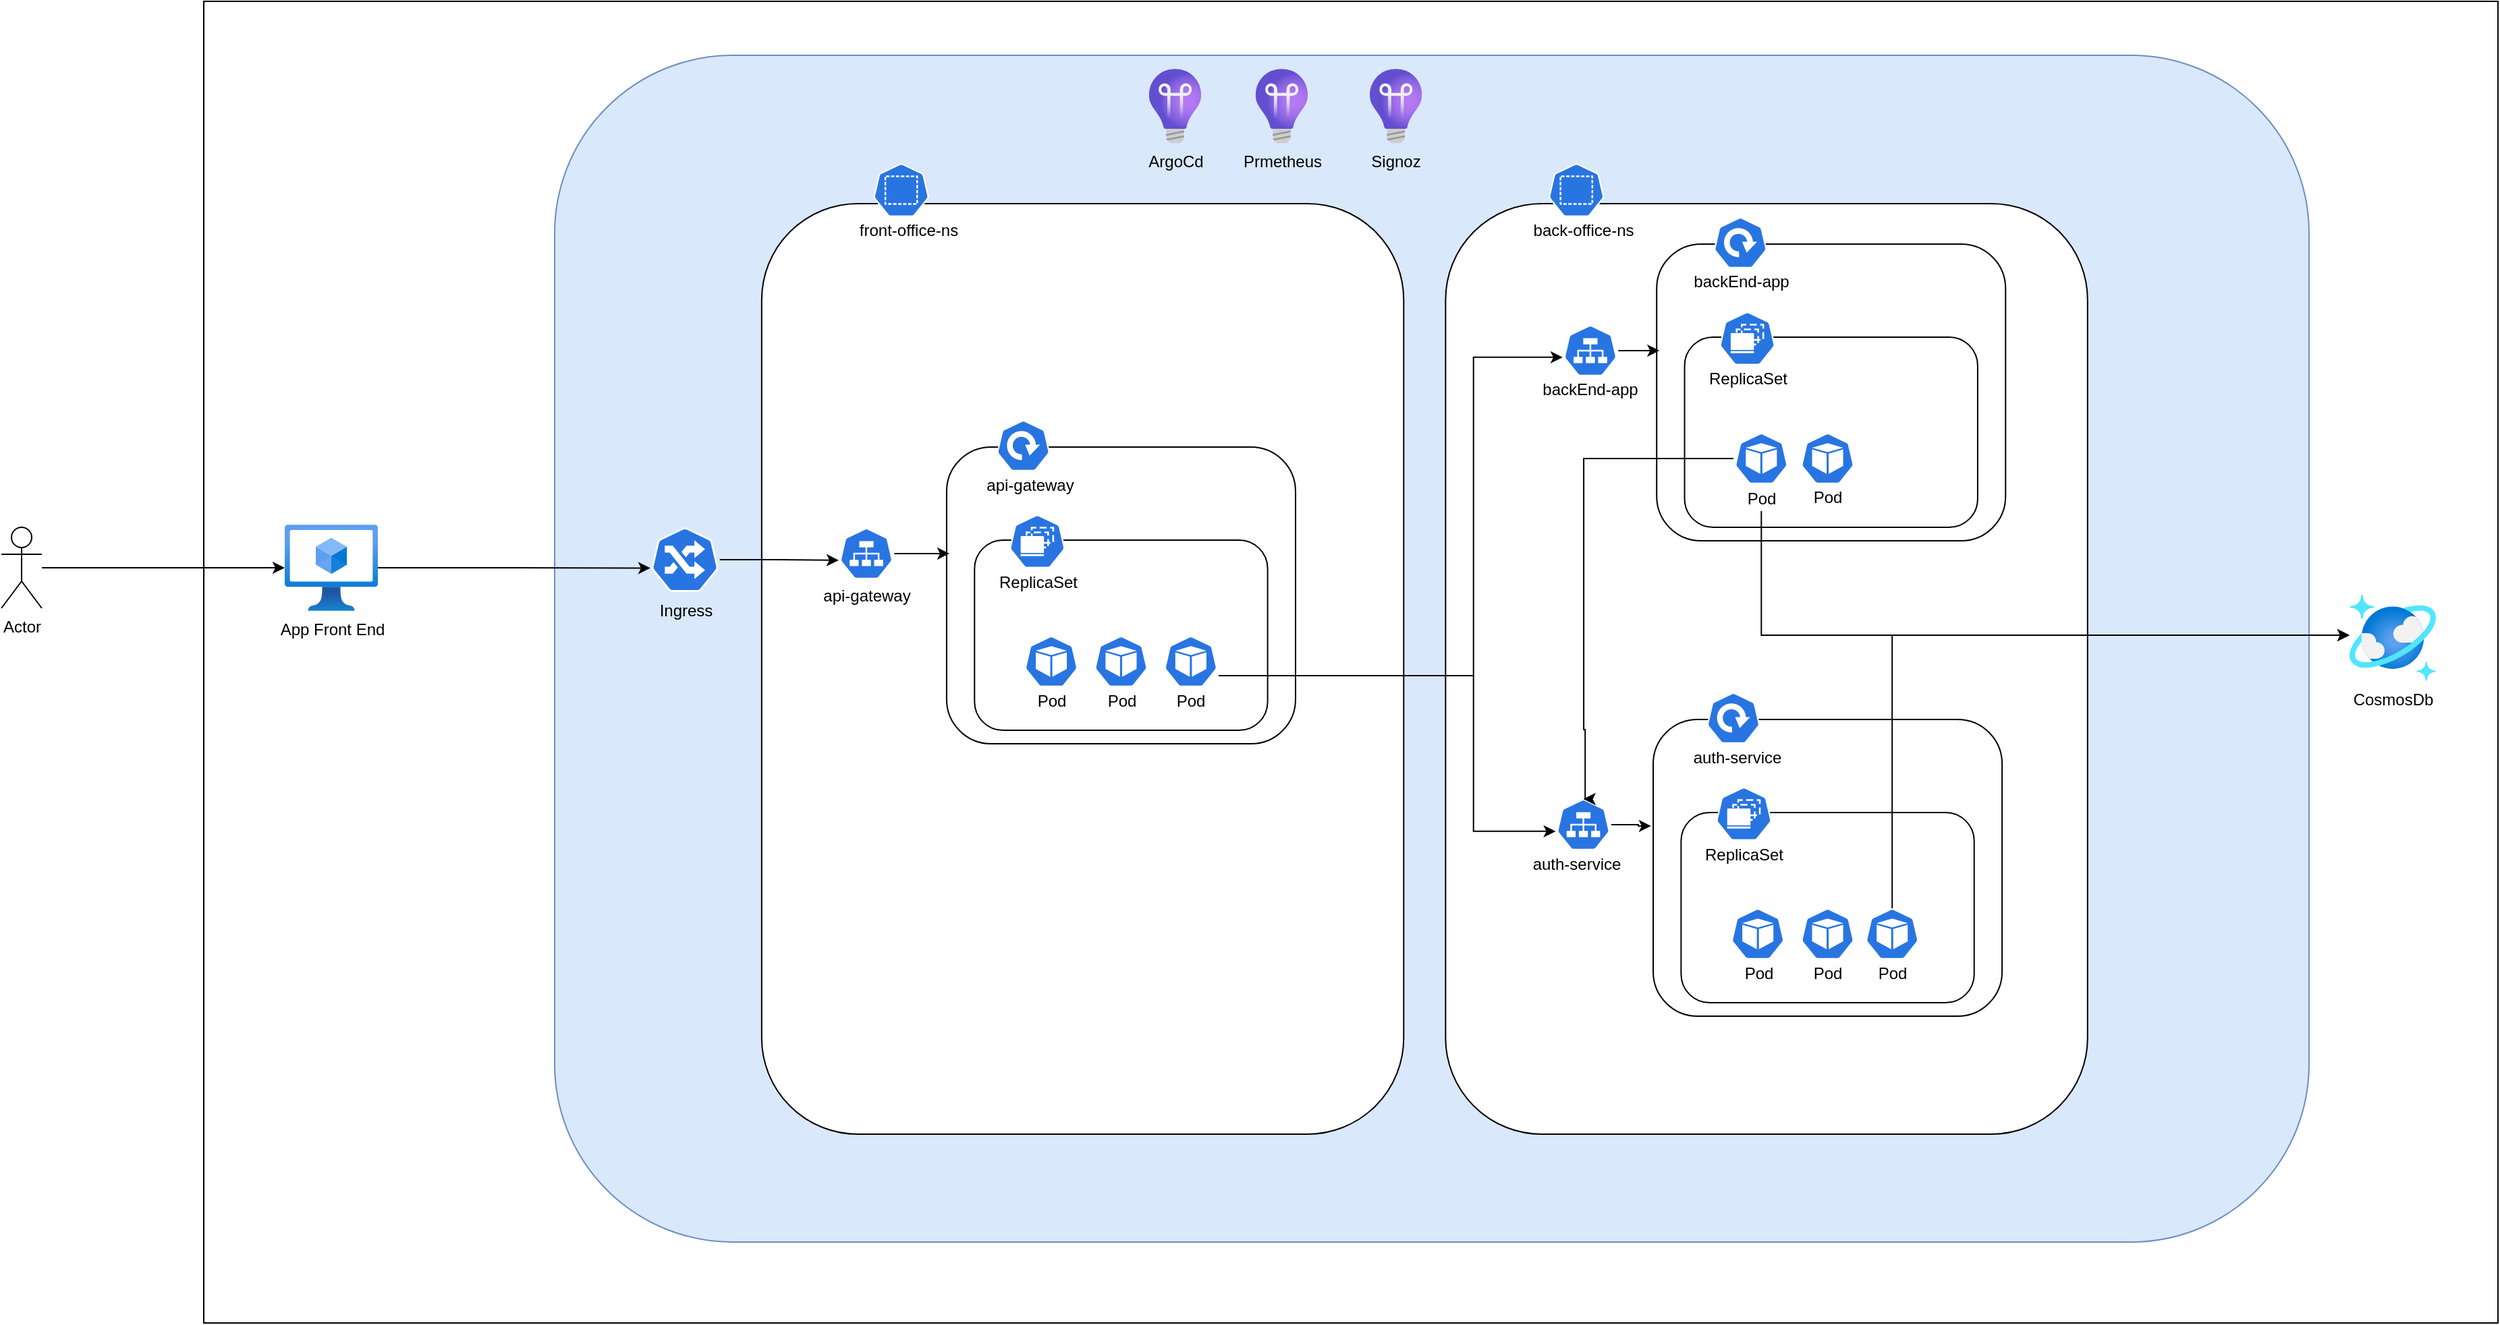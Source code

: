 <mxfile version="20.8.3" type="device"><diagram id="7euUS1w7VR5IB6_nVdwP" name="Page-1"><mxGraphModel dx="2927" dy="2267" grid="1" gridSize="10" guides="1" tooltips="1" connect="1" arrows="1" fold="1" page="1" pageScale="1" pageWidth="827" pageHeight="1169" math="0" shadow="0"><root><mxCell id="0"/><mxCell id="1" parent="0"/><mxCell id="bdNN36VkiPafKuO7l8wa-137" value="" style="rounded=0;whiteSpace=wrap;html=1;" vertex="1" parent="1"><mxGeometry x="-450" y="-200" width="1700" height="980" as="geometry"/></mxCell><mxCell id="bdNN36VkiPafKuO7l8wa-135" value="" style="group" vertex="1" connectable="0" parent="1"><mxGeometry x="-190" y="-160" width="1300" height="880" as="geometry"/></mxCell><mxCell id="bdNN36VkiPafKuO7l8wa-134" value="" style="rounded=1;whiteSpace=wrap;html=1;fillColor=#dae8fc;strokeColor=#6c8ebf;" vertex="1" parent="bdNN36VkiPafKuO7l8wa-135"><mxGeometry width="1300" height="880" as="geometry"/></mxCell><mxCell id="bdNN36VkiPafKuO7l8wa-13" value="" style="rounded=1;whiteSpace=wrap;html=1;" vertex="1" parent="bdNN36VkiPafKuO7l8wa-135"><mxGeometry x="153.419" y="110" width="475.726" height="690" as="geometry"/></mxCell><mxCell id="IVqRew9tFEnTftYsaTbY-22" value="" style="rounded=1;whiteSpace=wrap;html=1;" parent="bdNN36VkiPafKuO7l8wa-135" vertex="1"><mxGeometry x="660.171" y="110" width="475.726" height="690" as="geometry"/></mxCell><mxCell id="IVqRew9tFEnTftYsaTbY-7" value="" style="rounded=1;whiteSpace=wrap;html=1;" parent="bdNN36VkiPafKuO7l8wa-135" vertex="1"><mxGeometry x="816.592" y="140" width="258.547" height="220" as="geometry"/></mxCell><mxCell id="IVqRew9tFEnTftYsaTbY-4" value="" style="rounded=1;whiteSpace=wrap;html=1;" parent="bdNN36VkiPafKuO7l8wa-135" vertex="1"><mxGeometry x="837.276" y="209" width="217.179" height="141" as="geometry"/></mxCell><mxCell id="IVqRew9tFEnTftYsaTbY-1" value="" style="sketch=0;html=1;dashed=0;whitespace=wrap;fillColor=#2875E2;strokeColor=#ffffff;points=[[0.005,0.63,0],[0.1,0.2,0],[0.9,0.2,0],[0.5,0,0],[0.995,0.63,0],[0.72,0.99,0],[0.5,1,0],[0.28,0.99,0]];shape=mxgraph.kubernetes.icon;prIcon=pod" parent="bdNN36VkiPafKuO7l8wa-135" vertex="1"><mxGeometry x="873.472" y="280" width="41.368" height="38" as="geometry"/></mxCell><mxCell id="IVqRew9tFEnTftYsaTbY-5" value="" style="sketch=0;html=1;dashed=0;whitespace=wrap;fillColor=#2875E2;strokeColor=#ffffff;points=[[0.005,0.63,0],[0.1,0.2,0],[0.9,0.2,0],[0.5,0,0],[0.995,0.63,0],[0.72,0.99,0],[0.5,1,0],[0.28,0.99,0]];shape=mxgraph.kubernetes.icon;prIcon=ds" parent="bdNN36VkiPafKuO7l8wa-135" vertex="1"><mxGeometry x="863.13" y="190" width="41.368" height="40" as="geometry"/></mxCell><mxCell id="IVqRew9tFEnTftYsaTbY-6" value="" style="sketch=0;html=1;dashed=0;whitespace=wrap;fillColor=#2875E2;strokeColor=#ffffff;points=[[0.005,0.63,0],[0.1,0.2,0],[0.9,0.2,0],[0.5,0,0],[0.995,0.63,0],[0.72,0.99,0],[0.5,1,0],[0.28,0.99,0]];shape=mxgraph.kubernetes.icon;prIcon=deploy" parent="bdNN36VkiPafKuO7l8wa-135" vertex="1"><mxGeometry x="857.959" y="120" width="41.368" height="38" as="geometry"/></mxCell><mxCell id="IVqRew9tFEnTftYsaTbY-32" style="edgeStyle=orthogonalEdgeStyle;rounded=0;orthogonalLoop=1;jettySize=auto;html=1;entryX=0.008;entryY=0.359;entryDx=0;entryDy=0;entryPerimeter=0;fontSize=12;" parent="bdNN36VkiPafKuO7l8wa-135" source="IVqRew9tFEnTftYsaTbY-9" target="IVqRew9tFEnTftYsaTbY-7" edge="1"><mxGeometry relative="1" as="geometry"/></mxCell><mxCell id="IVqRew9tFEnTftYsaTbY-9" value="" style="sketch=0;html=1;dashed=0;whitespace=wrap;fillColor=#2875E2;strokeColor=#ffffff;points=[[0.005,0.63,0],[0.1,0.2,0],[0.9,0.2,0],[0.5,0,0],[0.995,0.63,0],[0.72,0.99,0],[0.5,1,0],[0.28,0.99,0]];shape=mxgraph.kubernetes.icon;prIcon=svc" parent="bdNN36VkiPafKuO7l8wa-135" vertex="1"><mxGeometry x="746.784" y="200" width="41.368" height="38" as="geometry"/></mxCell><mxCell id="IVqRew9tFEnTftYsaTbY-12" value="" style="rounded=1;whiteSpace=wrap;html=1;" parent="bdNN36VkiPafKuO7l8wa-135" vertex="1"><mxGeometry x="814.006" y="492.5" width="258.547" height="220" as="geometry"/></mxCell><mxCell id="IVqRew9tFEnTftYsaTbY-13" value="" style="rounded=1;whiteSpace=wrap;html=1;" parent="bdNN36VkiPafKuO7l8wa-135" vertex="1"><mxGeometry x="834.69" y="561.5" width="217.179" height="141" as="geometry"/></mxCell><mxCell id="IVqRew9tFEnTftYsaTbY-14" value="" style="sketch=0;html=1;dashed=0;whitespace=wrap;fillColor=#2875E2;strokeColor=#ffffff;points=[[0.005,0.63,0],[0.1,0.2,0],[0.9,0.2,0],[0.5,0,0],[0.995,0.63,0],[0.72,0.99,0],[0.5,1,0],[0.28,0.99,0]];shape=mxgraph.kubernetes.icon;prIcon=pod" parent="bdNN36VkiPafKuO7l8wa-135" vertex="1"><mxGeometry x="870.887" y="632.5" width="41.368" height="38" as="geometry"/></mxCell><mxCell id="IVqRew9tFEnTftYsaTbY-17" value="" style="sketch=0;html=1;dashed=0;whitespace=wrap;fillColor=#2875E2;strokeColor=#ffffff;points=[[0.005,0.63,0],[0.1,0.2,0],[0.9,0.2,0],[0.5,0,0],[0.995,0.63,0],[0.72,0.99,0],[0.5,1,0],[0.28,0.99,0]];shape=mxgraph.kubernetes.icon;prIcon=ds" parent="bdNN36VkiPafKuO7l8wa-135" vertex="1"><mxGeometry x="860.545" y="542.5" width="41.368" height="40" as="geometry"/></mxCell><mxCell id="IVqRew9tFEnTftYsaTbY-18" value="" style="sketch=0;html=1;dashed=0;whitespace=wrap;fillColor=#2875E2;strokeColor=#ffffff;points=[[0.005,0.63,0],[0.1,0.2,0],[0.9,0.2,0],[0.5,0,0],[0.995,0.63,0],[0.72,0.99,0],[0.5,1,0],[0.28,0.99,0]];shape=mxgraph.kubernetes.icon;prIcon=deploy" parent="bdNN36VkiPafKuO7l8wa-135" vertex="1"><mxGeometry x="852.788" y="472.5" width="41.368" height="38" as="geometry"/></mxCell><mxCell id="IVqRew9tFEnTftYsaTbY-33" style="edgeStyle=orthogonalEdgeStyle;rounded=0;orthogonalLoop=1;jettySize=auto;html=1;entryX=-0.006;entryY=0.359;entryDx=0;entryDy=0;entryPerimeter=0;fontSize=12;" parent="bdNN36VkiPafKuO7l8wa-135" source="IVqRew9tFEnTftYsaTbY-20" target="IVqRew9tFEnTftYsaTbY-12" edge="1"><mxGeometry relative="1" as="geometry"/></mxCell><mxCell id="IVqRew9tFEnTftYsaTbY-20" value="" style="sketch=0;html=1;dashed=0;whitespace=wrap;fillColor=#2875E2;strokeColor=#ffffff;points=[[0.005,0.63,0],[0.1,0.2,0],[0.9,0.2,0],[0.5,0,0],[0.995,0.63,0],[0.72,0.99,0],[0.5,1,0],[0.28,0.99,0]];shape=mxgraph.kubernetes.icon;prIcon=svc" parent="bdNN36VkiPafKuO7l8wa-135" vertex="1"><mxGeometry x="741.613" y="551.5" width="41.368" height="38" as="geometry"/></mxCell><mxCell id="IVqRew9tFEnTftYsaTbY-79" style="edgeStyle=orthogonalEdgeStyle;rounded=0;orthogonalLoop=1;jettySize=auto;html=1;fontSize=12;entryX=0.5;entryY=0;entryDx=0;entryDy=0;entryPerimeter=0;" parent="bdNN36VkiPafKuO7l8wa-135" source="IVqRew9tFEnTftYsaTbY-1" target="IVqRew9tFEnTftYsaTbY-20" edge="1"><mxGeometry relative="1" as="geometry"><mxPoint x="784.274" y="580" as="targetPoint"/><Array as="points"><mxPoint x="762.556" y="299"/><mxPoint x="762.556" y="500"/><mxPoint x="763.59" y="552"/></Array></mxGeometry></mxCell><mxCell id="IVqRew9tFEnTftYsaTbY-23" value="" style="sketch=0;html=1;dashed=0;whitespace=wrap;fillColor=#2875E2;strokeColor=#ffffff;points=[[0.005,0.63,0],[0.1,0.2,0],[0.9,0.2,0],[0.5,0,0],[0.995,0.63,0],[0.72,0.99,0],[0.5,1,0],[0.28,0.99,0]];shape=mxgraph.kubernetes.icon;prIcon=ns" parent="bdNN36VkiPafKuO7l8wa-135" vertex="1"><mxGeometry x="736.442" y="80" width="41.368" height="40" as="geometry"/></mxCell><mxCell id="IVqRew9tFEnTftYsaTbY-24" value="back-office-ns" style="text;strokeColor=none;fillColor=none;html=1;fontSize=12;fontStyle=0;verticalAlign=middle;align=center;" parent="bdNN36VkiPafKuO7l8wa-135" vertex="1"><mxGeometry x="736.442" y="120" width="51.709" height="20" as="geometry"/></mxCell><mxCell id="IVqRew9tFEnTftYsaTbY-26" value="backEnd-app" style="text;strokeColor=none;fillColor=none;html=1;fontSize=12;fontStyle=0;verticalAlign=middle;align=center;" parent="bdNN36VkiPafKuO7l8wa-135" vertex="1"><mxGeometry x="852.788" y="158" width="51.709" height="20" as="geometry"/></mxCell><mxCell id="IVqRew9tFEnTftYsaTbY-27" value="ReplicaSet" style="text;strokeColor=none;fillColor=none;html=1;fontSize=12;fontStyle=0;verticalAlign=middle;align=center;" parent="bdNN36VkiPafKuO7l8wa-135" vertex="1"><mxGeometry x="857.959" y="230" width="51.709" height="20" as="geometry"/></mxCell><mxCell id="IVqRew9tFEnTftYsaTbY-28" value="auth-service" style="text;strokeColor=none;fillColor=none;html=1;fontSize=12;fontStyle=0;verticalAlign=middle;align=center;" parent="bdNN36VkiPafKuO7l8wa-135" vertex="1"><mxGeometry x="850.203" y="510.5" width="51.709" height="20" as="geometry"/></mxCell><mxCell id="IVqRew9tFEnTftYsaTbY-29" value="ReplicaSet" style="text;strokeColor=none;fillColor=none;html=1;fontSize=12;fontStyle=0;verticalAlign=middle;align=center;" parent="bdNN36VkiPafKuO7l8wa-135" vertex="1"><mxGeometry x="855.374" y="582.5" width="51.709" height="20" as="geometry"/></mxCell><mxCell id="IVqRew9tFEnTftYsaTbY-30" value="auth-service" style="text;strokeColor=none;fillColor=none;html=1;fontSize=12;fontStyle=0;verticalAlign=middle;align=center;" parent="bdNN36VkiPafKuO7l8wa-135" vertex="1"><mxGeometry x="731.271" y="589.5" width="51.709" height="20" as="geometry"/></mxCell><mxCell id="IVqRew9tFEnTftYsaTbY-34" value="Pod" style="text;strokeColor=none;fillColor=none;html=1;fontSize=12;fontStyle=0;verticalAlign=middle;align=center;" parent="bdNN36VkiPafKuO7l8wa-135" vertex="1"><mxGeometry x="865.716" y="670.5" width="51.709" height="20" as="geometry"/></mxCell><mxCell id="IVqRew9tFEnTftYsaTbY-39" value="Pod" style="text;strokeColor=none;fillColor=none;html=1;fontSize=12;fontStyle=0;verticalAlign=middle;align=center;" parent="bdNN36VkiPafKuO7l8wa-135" vertex="1"><mxGeometry x="868.3" y="320" width="51.71" height="18" as="geometry"/></mxCell><mxCell id="IVqRew9tFEnTftYsaTbY-42" value="backEnd-app" style="text;strokeColor=none;fillColor=none;html=1;fontSize=12;fontStyle=0;verticalAlign=middle;align=center;" parent="bdNN36VkiPafKuO7l8wa-135" vertex="1"><mxGeometry x="741.613" y="238" width="51.709" height="20" as="geometry"/></mxCell><mxCell id="IVqRew9tFEnTftYsaTbY-43" value="" style="rounded=1;whiteSpace=wrap;html=1;" parent="bdNN36VkiPafKuO7l8wa-135" vertex="1"><mxGeometry x="290.449" y="290.5" width="258.547" height="220" as="geometry"/></mxCell><mxCell id="IVqRew9tFEnTftYsaTbY-44" value="" style="rounded=1;whiteSpace=wrap;html=1;" parent="bdNN36VkiPafKuO7l8wa-135" vertex="1"><mxGeometry x="311.132" y="359.5" width="217.179" height="141" as="geometry"/></mxCell><mxCell id="IVqRew9tFEnTftYsaTbY-45" value="" style="sketch=0;html=1;dashed=0;whitespace=wrap;fillColor=#2875E2;strokeColor=#ffffff;points=[[0.005,0.63,0],[0.1,0.2,0],[0.9,0.2,0],[0.5,0,0],[0.995,0.63,0],[0.72,0.99,0],[0.5,1,0],[0.28,0.99,0]];shape=mxgraph.kubernetes.icon;prIcon=pod" parent="bdNN36VkiPafKuO7l8wa-135" vertex="1"><mxGeometry x="347.329" y="430.5" width="41.368" height="38" as="geometry"/></mxCell><mxCell id="IVqRew9tFEnTftYsaTbY-46" value="" style="sketch=0;html=1;dashed=0;whitespace=wrap;fillColor=#2875E2;strokeColor=#ffffff;points=[[0.005,0.63,0],[0.1,0.2,0],[0.9,0.2,0],[0.5,0,0],[0.995,0.63,0],[0.72,0.99,0],[0.5,1,0],[0.28,0.99,0]];shape=mxgraph.kubernetes.icon;prIcon=pod" parent="bdNN36VkiPafKuO7l8wa-135" vertex="1"><mxGeometry x="399.038" y="430.5" width="41.368" height="38" as="geometry"/></mxCell><mxCell id="IVqRew9tFEnTftYsaTbY-59" style="edgeStyle=orthogonalEdgeStyle;rounded=0;orthogonalLoop=1;jettySize=auto;html=1;entryX=0.005;entryY=0.63;entryDx=0;entryDy=0;entryPerimeter=0;fontSize=12;" parent="bdNN36VkiPafKuO7l8wa-135" source="IVqRew9tFEnTftYsaTbY-47" target="IVqRew9tFEnTftYsaTbY-20" edge="1"><mxGeometry relative="1" as="geometry"><Array as="points"><mxPoint x="680.855" y="460"/><mxPoint x="680.855" y="575"/></Array></mxGeometry></mxCell><mxCell id="bdNN36VkiPafKuO7l8wa-9" style="edgeStyle=orthogonalEdgeStyle;rounded=0;orthogonalLoop=1;jettySize=auto;html=1;entryX=0.005;entryY=0.63;entryDx=0;entryDy=0;entryPerimeter=0;" edge="1" parent="bdNN36VkiPafKuO7l8wa-135" source="IVqRew9tFEnTftYsaTbY-47" target="IVqRew9tFEnTftYsaTbY-9"><mxGeometry relative="1" as="geometry"><Array as="points"><mxPoint x="680.855" y="460"/><mxPoint x="680.855" y="224"/></Array></mxGeometry></mxCell><mxCell id="IVqRew9tFEnTftYsaTbY-47" value="" style="sketch=0;html=1;dashed=0;whitespace=wrap;fillColor=#2875E2;strokeColor=#ffffff;points=[[0.005,0.63,0],[0.1,0.2,0],[0.9,0.2,0],[0.5,0,0],[0.995,0.63,0],[0.72,0.99,0],[0.5,1,0],[0.28,0.99,0]];shape=mxgraph.kubernetes.icon;prIcon=pod" parent="bdNN36VkiPafKuO7l8wa-135" vertex="1"><mxGeometry x="450.748" y="430.5" width="41.368" height="38" as="geometry"/></mxCell><mxCell id="IVqRew9tFEnTftYsaTbY-48" value="" style="sketch=0;html=1;dashed=0;whitespace=wrap;fillColor=#2875E2;strokeColor=#ffffff;points=[[0.005,0.63,0],[0.1,0.2,0],[0.9,0.2,0],[0.5,0,0],[0.995,0.63,0],[0.72,0.99,0],[0.5,1,0],[0.28,0.99,0]];shape=mxgraph.kubernetes.icon;prIcon=ds" parent="bdNN36VkiPafKuO7l8wa-135" vertex="1"><mxGeometry x="336.987" y="340.5" width="41.368" height="40" as="geometry"/></mxCell><mxCell id="IVqRew9tFEnTftYsaTbY-49" value="" style="sketch=0;html=1;dashed=0;whitespace=wrap;fillColor=#2875E2;strokeColor=#ffffff;points=[[0.005,0.63,0],[0.1,0.2,0],[0.9,0.2,0],[0.5,0,0],[0.995,0.63,0],[0.72,0.99,0],[0.5,1,0],[0.28,0.99,0]];shape=mxgraph.kubernetes.icon;prIcon=deploy" parent="bdNN36VkiPafKuO7l8wa-135" vertex="1"><mxGeometry x="326.645" y="270.5" width="41.368" height="38" as="geometry"/></mxCell><mxCell id="IVqRew9tFEnTftYsaTbY-50" style="edgeStyle=orthogonalEdgeStyle;rounded=0;orthogonalLoop=1;jettySize=auto;html=1;entryX=0.008;entryY=0.359;entryDx=0;entryDy=0;entryPerimeter=0;fontSize=12;" parent="bdNN36VkiPafKuO7l8wa-135" source="IVqRew9tFEnTftYsaTbY-51" target="IVqRew9tFEnTftYsaTbY-43" edge="1"><mxGeometry relative="1" as="geometry"/></mxCell><mxCell id="IVqRew9tFEnTftYsaTbY-51" value="" style="sketch=0;html=1;dashed=0;whitespace=wrap;fillColor=#2875E2;strokeColor=#ffffff;points=[[0.005,0.63,0],[0.1,0.2,0],[0.9,0.2,0],[0.5,0,0],[0.995,0.63,0],[0.72,0.99,0],[0.5,1,0],[0.28,0.99,0]];shape=mxgraph.kubernetes.icon;prIcon=svc" parent="bdNN36VkiPafKuO7l8wa-135" vertex="1"><mxGeometry x="210.299" y="350.5" width="41.368" height="38" as="geometry"/></mxCell><mxCell id="IVqRew9tFEnTftYsaTbY-52" value="api-gateway" style="text;strokeColor=none;fillColor=none;html=1;fontSize=12;fontStyle=0;verticalAlign=middle;align=center;" parent="bdNN36VkiPafKuO7l8wa-135" vertex="1"><mxGeometry x="326.645" y="308.5" width="51.709" height="20" as="geometry"/></mxCell><mxCell id="IVqRew9tFEnTftYsaTbY-53" value="ReplicaSet" style="text;strokeColor=none;fillColor=none;html=1;fontSize=12;fontStyle=0;verticalAlign=middle;align=center;" parent="bdNN36VkiPafKuO7l8wa-135" vertex="1"><mxGeometry x="331.816" y="380.5" width="51.709" height="20" as="geometry"/></mxCell><mxCell id="IVqRew9tFEnTftYsaTbY-54" value="Pod" style="text;strokeColor=none;fillColor=none;html=1;fontSize=12;fontStyle=0;verticalAlign=middle;align=center;" parent="bdNN36VkiPafKuO7l8wa-135" vertex="1"><mxGeometry x="342.158" y="468.5" width="51.709" height="20" as="geometry"/></mxCell><mxCell id="IVqRew9tFEnTftYsaTbY-55" value="Pod" style="text;strokeColor=none;fillColor=none;html=1;fontSize=12;fontStyle=0;verticalAlign=middle;align=center;" parent="bdNN36VkiPafKuO7l8wa-135" vertex="1"><mxGeometry x="393.868" y="468.5" width="51.709" height="20" as="geometry"/></mxCell><mxCell id="IVqRew9tFEnTftYsaTbY-56" value="Pod" style="text;strokeColor=none;fillColor=none;html=1;fontSize=12;fontStyle=0;verticalAlign=middle;align=center;" parent="bdNN36VkiPafKuO7l8wa-135" vertex="1"><mxGeometry x="445.577" y="468.5" width="51.709" height="20" as="geometry"/></mxCell><mxCell id="IVqRew9tFEnTftYsaTbY-57" value="api-gateway" style="text;strokeColor=none;fillColor=none;html=1;fontSize=12;fontStyle=0;verticalAlign=middle;align=center;" parent="bdNN36VkiPafKuO7l8wa-135" vertex="1"><mxGeometry x="205.128" y="390.5" width="51.709" height="20" as="geometry"/></mxCell><mxCell id="IVqRew9tFEnTftYsaTbY-77" value="" style="sketch=0;html=1;dashed=0;whitespace=wrap;fillColor=#2875E2;strokeColor=#ffffff;points=[[0.005,0.63,0],[0.1,0.2,0],[0.9,0.2,0],[0.5,0,0],[0.995,0.63,0],[0.72,0.99,0],[0.5,1,0],[0.28,0.99,0]];shape=mxgraph.kubernetes.icon;prIcon=pod" parent="bdNN36VkiPafKuO7l8wa-135" vertex="1"><mxGeometry x="922.596" y="280" width="41.368" height="38" as="geometry"/></mxCell><mxCell id="IVqRew9tFEnTftYsaTbY-78" value="Pod" style="text;strokeColor=none;fillColor=none;html=1;fontSize=12;fontStyle=0;verticalAlign=middle;align=center;" parent="bdNN36VkiPafKuO7l8wa-135" vertex="1"><mxGeometry x="917.425" y="318" width="51.709" height="20" as="geometry"/></mxCell><mxCell id="bdNN36VkiPafKuO7l8wa-3" value="" style="sketch=0;html=1;dashed=0;whitespace=wrap;fillColor=#2875E2;strokeColor=#ffffff;points=[[0.005,0.63,0],[0.1,0.2,0],[0.9,0.2,0],[0.5,0,0],[0.995,0.63,0],[0.72,0.99,0],[0.5,1,0],[0.28,0.99,0]];shape=mxgraph.kubernetes.icon;prIcon=pod" vertex="1" parent="bdNN36VkiPafKuO7l8wa-135"><mxGeometry x="922.596" y="632.5" width="41.368" height="38" as="geometry"/></mxCell><mxCell id="bdNN36VkiPafKuO7l8wa-4" value="Pod" style="text;strokeColor=none;fillColor=none;html=1;fontSize=12;fontStyle=0;verticalAlign=middle;align=center;" vertex="1" parent="bdNN36VkiPafKuO7l8wa-135"><mxGeometry x="917.425" y="670.5" width="51.709" height="20" as="geometry"/></mxCell><mxCell id="bdNN36VkiPafKuO7l8wa-5" value="" style="sketch=0;html=1;dashed=0;whitespace=wrap;fillColor=#2875E2;strokeColor=#ffffff;points=[[0.005,0.63,0],[0.1,0.2,0],[0.9,0.2,0],[0.5,0,0],[0.995,0.63,0],[0.72,0.99,0],[0.5,1,0],[0.28,0.99,0]];shape=mxgraph.kubernetes.icon;prIcon=pod" vertex="1" parent="bdNN36VkiPafKuO7l8wa-135"><mxGeometry x="970.427" y="632.5" width="41.368" height="38" as="geometry"/></mxCell><mxCell id="bdNN36VkiPafKuO7l8wa-6" value="Pod" style="text;strokeColor=none;fillColor=none;html=1;fontSize=12;fontStyle=0;verticalAlign=middle;align=center;" vertex="1" parent="bdNN36VkiPafKuO7l8wa-135"><mxGeometry x="965.256" y="670.5" width="51.709" height="20" as="geometry"/></mxCell><mxCell id="bdNN36VkiPafKuO7l8wa-14" value="" style="sketch=0;html=1;dashed=0;whitespace=wrap;fillColor=#2875E2;strokeColor=#ffffff;points=[[0.005,0.63,0],[0.1,0.2,0],[0.9,0.2,0],[0.5,0,0],[0.995,0.63,0],[0.72,0.99,0],[0.5,1,0],[0.28,0.99,0]];shape=mxgraph.kubernetes.icon;prIcon=ns" vertex="1" parent="bdNN36VkiPafKuO7l8wa-135"><mxGeometry x="236.154" y="80" width="41.368" height="40" as="geometry"/></mxCell><mxCell id="bdNN36VkiPafKuO7l8wa-16" value="front-office-ns" style="text;strokeColor=none;fillColor=none;html=1;fontSize=12;fontStyle=0;verticalAlign=middle;align=center;" vertex="1" parent="bdNN36VkiPafKuO7l8wa-135"><mxGeometry x="236.154" y="120" width="51.709" height="20" as="geometry"/></mxCell><mxCell id="bdNN36VkiPafKuO7l8wa-19" style="edgeStyle=orthogonalEdgeStyle;rounded=0;orthogonalLoop=1;jettySize=auto;html=1;entryX=0.005;entryY=0.63;entryDx=0;entryDy=0;entryPerimeter=0;" edge="1" parent="bdNN36VkiPafKuO7l8wa-135" source="bdNN36VkiPafKuO7l8wa-18" target="IVqRew9tFEnTftYsaTbY-51"><mxGeometry relative="1" as="geometry"/></mxCell><mxCell id="bdNN36VkiPafKuO7l8wa-18" value="Ingress" style="sketch=0;html=1;dashed=0;whitespace=wrap;fillColor=#2875E2;strokeColor=#ffffff;points=[[0.005,0.63,0],[0.1,0.2,0],[0.9,0.2,0],[0.5,0,0],[0.995,0.63,0],[0.72,0.99,0],[0.5,1,0],[0.28,0.99,0]];verticalLabelPosition=bottom;align=center;verticalAlign=top;shape=mxgraph.kubernetes.icon;prIcon=ing" vertex="1" parent="bdNN36VkiPafKuO7l8wa-135"><mxGeometry x="70.684" y="350" width="51.709" height="48" as="geometry"/></mxCell><mxCell id="bdNN36VkiPafKuO7l8wa-150" value="ArgoCd" style="aspect=fixed;html=1;points=[];align=center;image;fontSize=12;image=img/lib/azure2/devops/Application_Insights.svg;labelBackgroundColor=none;" vertex="1" parent="bdNN36VkiPafKuO7l8wa-135"><mxGeometry x="440.41" y="10" width="38.64" height="55.33" as="geometry"/></mxCell><mxCell id="bdNN36VkiPafKuO7l8wa-151" value="Prmetheus" style="aspect=fixed;html=1;points=[];align=center;image;fontSize=12;image=img/lib/azure2/devops/Application_Insights.svg;labelBackgroundColor=none;" vertex="1" parent="bdNN36VkiPafKuO7l8wa-135"><mxGeometry x="519.41" y="10" width="38.64" height="55.33" as="geometry"/></mxCell><mxCell id="bdNN36VkiPafKuO7l8wa-153" value="Signoz" style="aspect=fixed;html=1;points=[];align=center;image;fontSize=12;image=img/lib/azure2/devops/Application_Insights.svg;labelBackgroundColor=none;" vertex="1" parent="bdNN36VkiPafKuO7l8wa-135"><mxGeometry x="604" y="10.0" width="38.64" height="55.33" as="geometry"/></mxCell><mxCell id="bdNN36VkiPafKuO7l8wa-139" style="edgeStyle=orthogonalEdgeStyle;rounded=0;orthogonalLoop=1;jettySize=auto;html=1;entryX=0.005;entryY=0.63;entryDx=0;entryDy=0;entryPerimeter=0;" edge="1" parent="1" source="bdNN36VkiPafKuO7l8wa-138" target="bdNN36VkiPafKuO7l8wa-18"><mxGeometry relative="1" as="geometry"><mxPoint x="-130" y="220" as="targetPoint"/></mxGeometry></mxCell><mxCell id="bdNN36VkiPafKuO7l8wa-138" value="App Front End" style="aspect=fixed;html=1;points=[];align=center;image;fontSize=12;image=img/lib/azure2/compute/Virtual_Machines_Classic.svg;" vertex="1" parent="1"><mxGeometry x="-390" y="188" width="69" height="64" as="geometry"/></mxCell><mxCell id="bdNN36VkiPafKuO7l8wa-141" style="edgeStyle=orthogonalEdgeStyle;rounded=0;orthogonalLoop=1;jettySize=auto;html=1;" edge="1" parent="1" source="bdNN36VkiPafKuO7l8wa-140" target="bdNN36VkiPafKuO7l8wa-138"><mxGeometry relative="1" as="geometry"/></mxCell><mxCell id="bdNN36VkiPafKuO7l8wa-140" value="Actor" style="shape=umlActor;verticalLabelPosition=bottom;verticalAlign=top;html=1;outlineConnect=0;" vertex="1" parent="1"><mxGeometry x="-600" y="190" width="30" height="60" as="geometry"/></mxCell><mxCell id="bdNN36VkiPafKuO7l8wa-148" style="edgeStyle=orthogonalEdgeStyle;rounded=0;orthogonalLoop=1;jettySize=auto;html=1;" edge="1" parent="1" source="IVqRew9tFEnTftYsaTbY-39"><mxGeometry relative="1" as="geometry"><mxPoint x="1140" y="270" as="targetPoint"/><Array as="points"><mxPoint x="704" y="270"/></Array></mxGeometry></mxCell><mxCell id="bdNN36VkiPafKuO7l8wa-149" style="edgeStyle=orthogonalEdgeStyle;rounded=0;orthogonalLoop=1;jettySize=auto;html=1;" edge="1" parent="1" source="bdNN36VkiPafKuO7l8wa-5" target="bdNN36VkiPafKuO7l8wa-154"><mxGeometry relative="1" as="geometry"><mxPoint x="1140" y="270" as="targetPoint"/><Array as="points"><mxPoint x="801" y="270"/></Array></mxGeometry></mxCell><mxCell id="bdNN36VkiPafKuO7l8wa-154" value="CosmosDb" style="aspect=fixed;html=1;points=[];align=center;image;fontSize=12;image=img/lib/azure2/databases/Azure_Cosmos_DB.svg;labelBackgroundColor=none;" vertex="1" parent="1"><mxGeometry x="1140" y="240" width="64" height="64" as="geometry"/></mxCell></root></mxGraphModel></diagram></mxfile>